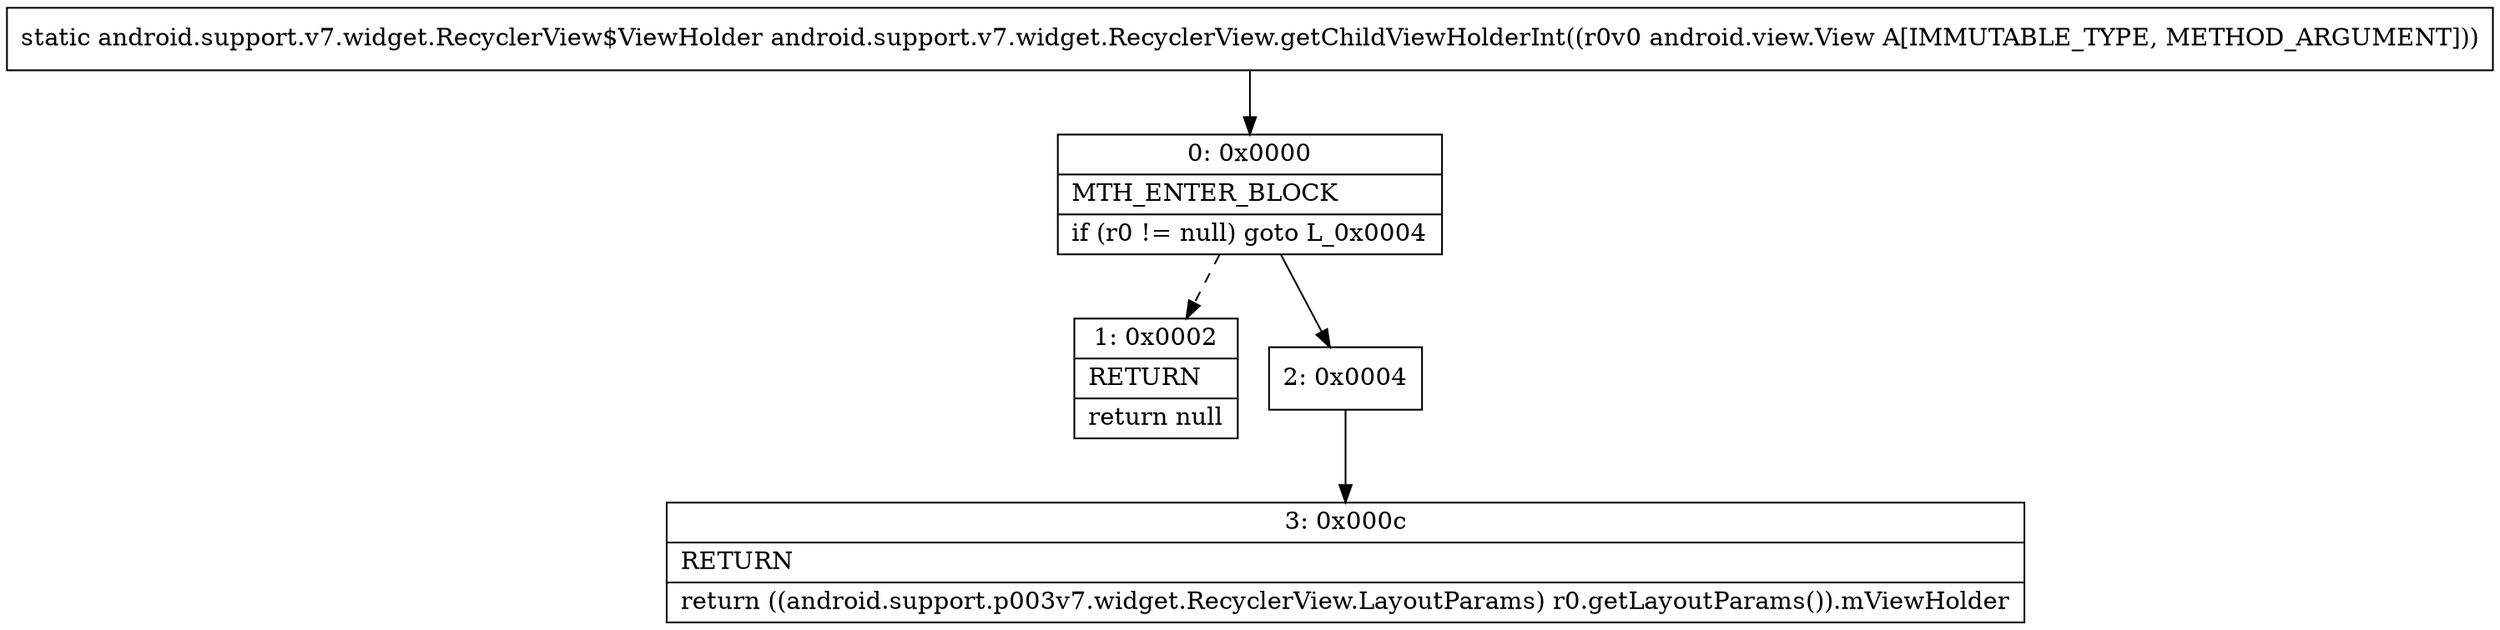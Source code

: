 digraph "CFG forandroid.support.v7.widget.RecyclerView.getChildViewHolderInt(Landroid\/view\/View;)Landroid\/support\/v7\/widget\/RecyclerView$ViewHolder;" {
Node_0 [shape=record,label="{0\:\ 0x0000|MTH_ENTER_BLOCK\l|if (r0 != null) goto L_0x0004\l}"];
Node_1 [shape=record,label="{1\:\ 0x0002|RETURN\l|return null\l}"];
Node_2 [shape=record,label="{2\:\ 0x0004}"];
Node_3 [shape=record,label="{3\:\ 0x000c|RETURN\l|return ((android.support.p003v7.widget.RecyclerView.LayoutParams) r0.getLayoutParams()).mViewHolder\l}"];
MethodNode[shape=record,label="{static android.support.v7.widget.RecyclerView$ViewHolder android.support.v7.widget.RecyclerView.getChildViewHolderInt((r0v0 android.view.View A[IMMUTABLE_TYPE, METHOD_ARGUMENT])) }"];
MethodNode -> Node_0;
Node_0 -> Node_1[style=dashed];
Node_0 -> Node_2;
Node_2 -> Node_3;
}

